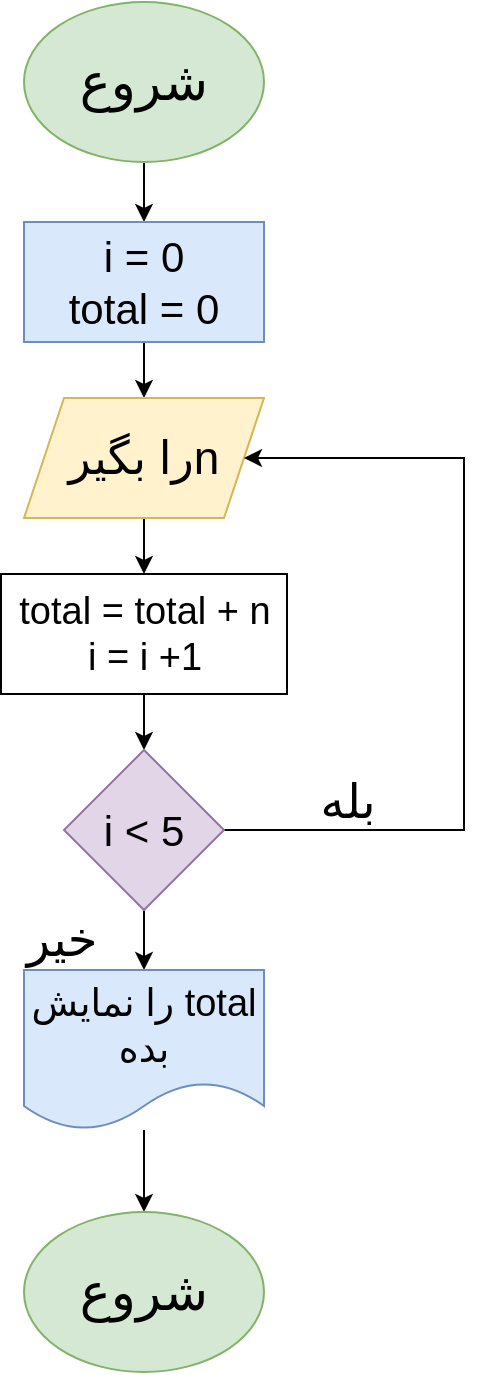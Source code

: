 <mxfile version="21.2.0" type="device">
  <diagram name="Page-1" id="-J01I2TNTtesCRrVG5lz">
    <mxGraphModel dx="1050" dy="573" grid="1" gridSize="11" guides="1" tooltips="1" connect="1" arrows="1" fold="1" page="1" pageScale="1" pageWidth="850" pageHeight="1100" math="0" shadow="0">
      <root>
        <mxCell id="0" />
        <mxCell id="1" parent="0" />
        <mxCell id="g6W8lDSJsDP0q77BEilk-3" value="" style="edgeStyle=orthogonalEdgeStyle;rounded=0;orthogonalLoop=1;jettySize=auto;html=1;" edge="1" parent="1" source="g6W8lDSJsDP0q77BEilk-1" target="g6W8lDSJsDP0q77BEilk-2">
          <mxGeometry relative="1" as="geometry" />
        </mxCell>
        <mxCell id="g6W8lDSJsDP0q77BEilk-1" value="&lt;font style=&quot;font-size: 26px;&quot;&gt;شروع&lt;/font&gt;" style="ellipse;whiteSpace=wrap;html=1;fillColor=#d5e8d4;strokeColor=#82b366;" vertex="1" parent="1">
          <mxGeometry x="319" width="120" height="80" as="geometry" />
        </mxCell>
        <mxCell id="g6W8lDSJsDP0q77BEilk-5" value="" style="edgeStyle=orthogonalEdgeStyle;rounded=0;orthogonalLoop=1;jettySize=auto;html=1;" edge="1" parent="1" source="g6W8lDSJsDP0q77BEilk-2" target="g6W8lDSJsDP0q77BEilk-4">
          <mxGeometry relative="1" as="geometry" />
        </mxCell>
        <mxCell id="g6W8lDSJsDP0q77BEilk-2" value="&lt;font style=&quot;font-size: 21px;&quot;&gt;i = 0&lt;br&gt;total = 0&lt;/font&gt;" style="rounded=0;whiteSpace=wrap;html=1;fillColor=#dae8fc;strokeColor=#6c8ebf;" vertex="1" parent="1">
          <mxGeometry x="319" y="110" width="120" height="60" as="geometry" />
        </mxCell>
        <mxCell id="g6W8lDSJsDP0q77BEilk-7" value="" style="edgeStyle=orthogonalEdgeStyle;rounded=0;orthogonalLoop=1;jettySize=auto;html=1;" edge="1" parent="1" source="g6W8lDSJsDP0q77BEilk-4" target="g6W8lDSJsDP0q77BEilk-6">
          <mxGeometry relative="1" as="geometry" />
        </mxCell>
        <mxCell id="g6W8lDSJsDP0q77BEilk-4" value="&lt;div style=&quot;direction: rtl;&quot;&gt;&lt;span style=&quot;background-color: initial;&quot;&gt;&lt;font style=&quot;font-size: 23px;&quot;&gt;nرا بگیر&lt;/font&gt;&lt;/span&gt;&lt;/div&gt;" style="shape=parallelogram;perimeter=parallelogramPerimeter;whiteSpace=wrap;html=1;fixedSize=1;fillColor=#fff2cc;strokeColor=#d6b656;" vertex="1" parent="1">
          <mxGeometry x="319" y="198" width="120" height="60" as="geometry" />
        </mxCell>
        <mxCell id="g6W8lDSJsDP0q77BEilk-9" value="" style="edgeStyle=orthogonalEdgeStyle;rounded=0;orthogonalLoop=1;jettySize=auto;html=1;" edge="1" parent="1" source="g6W8lDSJsDP0q77BEilk-6" target="g6W8lDSJsDP0q77BEilk-8">
          <mxGeometry relative="1" as="geometry" />
        </mxCell>
        <mxCell id="g6W8lDSJsDP0q77BEilk-6" value="&lt;font style=&quot;font-size: 19px;&quot;&gt;total = total + n&lt;br&gt;i = i +1&lt;br&gt;&lt;/font&gt;" style="rounded=0;whiteSpace=wrap;html=1;" vertex="1" parent="1">
          <mxGeometry x="307.5" y="286" width="143" height="60" as="geometry" />
        </mxCell>
        <mxCell id="g6W8lDSJsDP0q77BEilk-10" style="edgeStyle=orthogonalEdgeStyle;rounded=0;orthogonalLoop=1;jettySize=auto;html=1;exitX=1;exitY=0.5;exitDx=0;exitDy=0;entryX=1;entryY=0.5;entryDx=0;entryDy=0;" edge="1" parent="1" source="g6W8lDSJsDP0q77BEilk-8" target="g6W8lDSJsDP0q77BEilk-4">
          <mxGeometry relative="1" as="geometry">
            <Array as="points">
              <mxPoint x="539" y="414" />
              <mxPoint x="539" y="228" />
            </Array>
          </mxGeometry>
        </mxCell>
        <mxCell id="g6W8lDSJsDP0q77BEilk-13" value="" style="edgeStyle=orthogonalEdgeStyle;rounded=0;orthogonalLoop=1;jettySize=auto;html=1;" edge="1" parent="1" source="g6W8lDSJsDP0q77BEilk-8" target="g6W8lDSJsDP0q77BEilk-12">
          <mxGeometry relative="1" as="geometry" />
        </mxCell>
        <mxCell id="g6W8lDSJsDP0q77BEilk-8" value="&lt;font style=&quot;font-size: 21px;&quot;&gt;i &amp;lt; 5&lt;/font&gt;" style="rhombus;whiteSpace=wrap;html=1;fillColor=#e1d5e7;strokeColor=#9673a6;" vertex="1" parent="1">
          <mxGeometry x="339" y="374" width="80" height="80" as="geometry" />
        </mxCell>
        <mxCell id="g6W8lDSJsDP0q77BEilk-11" value="&lt;font style=&quot;font-size: 24px;&quot;&gt;بله&lt;/font&gt;" style="text;html=1;strokeColor=none;fillColor=none;align=center;verticalAlign=middle;whiteSpace=wrap;rounded=0;" vertex="1" parent="1">
          <mxGeometry x="451" y="385" width="60" height="30" as="geometry" />
        </mxCell>
        <mxCell id="g6W8lDSJsDP0q77BEilk-15" value="" style="edgeStyle=orthogonalEdgeStyle;rounded=0;orthogonalLoop=1;jettySize=auto;html=1;" edge="1" parent="1" source="g6W8lDSJsDP0q77BEilk-12" target="g6W8lDSJsDP0q77BEilk-14">
          <mxGeometry relative="1" as="geometry" />
        </mxCell>
        <mxCell id="g6W8lDSJsDP0q77BEilk-12" value="&lt;div style=&quot;direction: rtl;&quot;&gt;&lt;span style=&quot;background-color: initial;&quot;&gt;&lt;font style=&quot;font-size: 19px;&quot;&gt;total را نمایش بده&lt;/font&gt;&lt;/span&gt;&lt;/div&gt;" style="shape=document;whiteSpace=wrap;html=1;boundedLbl=1;fillColor=#dae8fc;strokeColor=#6c8ebf;" vertex="1" parent="1">
          <mxGeometry x="319" y="484" width="120" height="80" as="geometry" />
        </mxCell>
        <mxCell id="g6W8lDSJsDP0q77BEilk-14" value="&lt;font style=&quot;font-size: 26px;&quot;&gt;شروع&lt;/font&gt;" style="ellipse;whiteSpace=wrap;html=1;fillColor=#d5e8d4;strokeColor=#82b366;" vertex="1" parent="1">
          <mxGeometry x="319" y="605" width="120" height="80" as="geometry" />
        </mxCell>
        <mxCell id="g6W8lDSJsDP0q77BEilk-16" value="&lt;font style=&quot;font-size: 24px;&quot;&gt;خیر&lt;/font&gt;" style="text;html=1;strokeColor=none;fillColor=none;align=center;verticalAlign=middle;whiteSpace=wrap;rounded=0;" vertex="1" parent="1">
          <mxGeometry x="307.5" y="454" width="60" height="30" as="geometry" />
        </mxCell>
      </root>
    </mxGraphModel>
  </diagram>
</mxfile>

